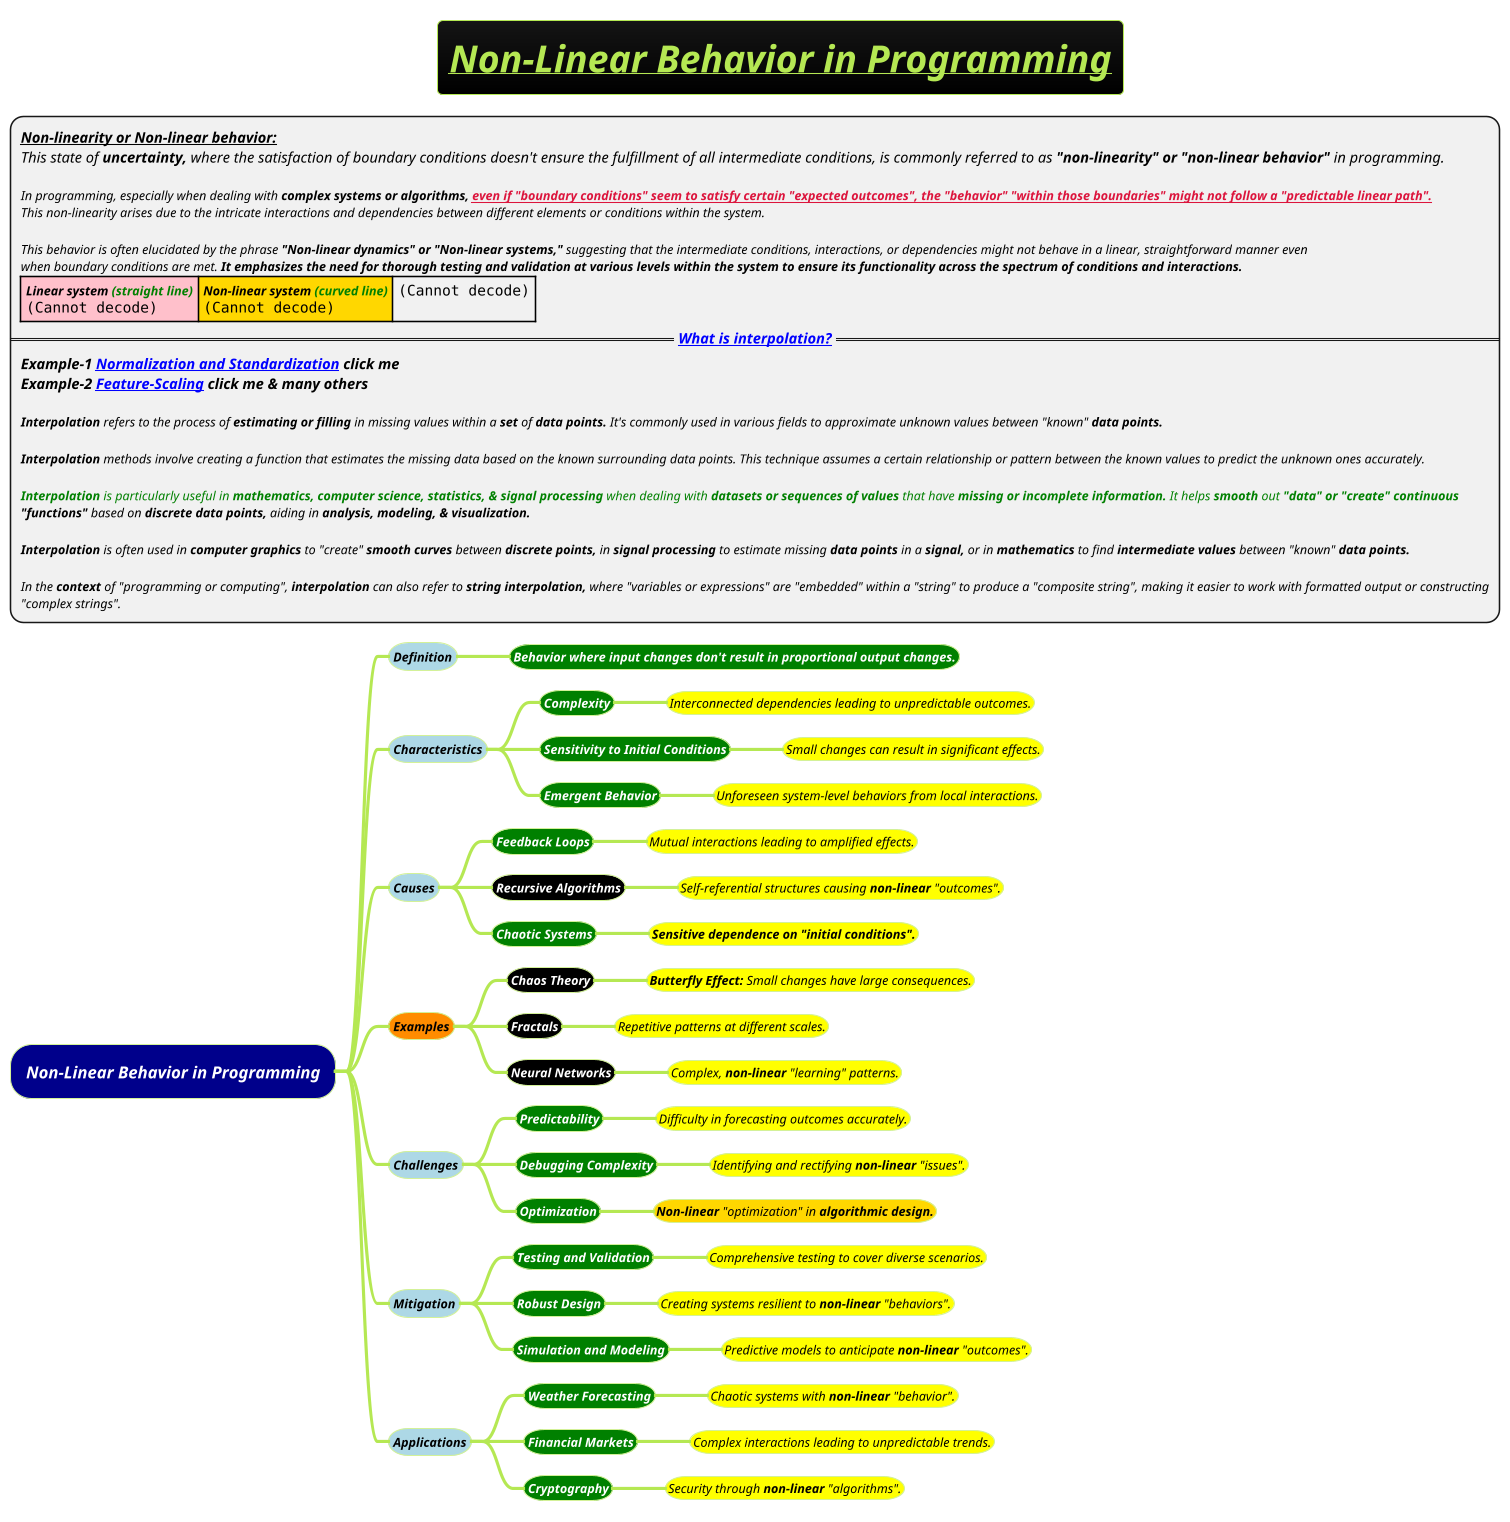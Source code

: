 @startmindmap
title =<i><b><u>Non-Linear Behavior in Programming
*:<i><size:14><b><u>Non-linearity or Non-linear behavior:
<i><size:14>This state of **uncertainty,** where the satisfaction of boundary conditions doesn't ensure the fulfillment of all intermediate conditions, is commonly referred to as **"non-linearity" or "non-linear behavior"** in programming.

<i><size:12>In programming, especially when dealing with **complex systems or algorithms,** <color #crimson><b><u>even if "boundary conditions" seem to satisfy certain "expected outcomes", the "behavior" "within those boundaries" might not follow a "predictable linear path".
<i><size:12>This non-linearity arises due to the intricate interactions and dependencies between different elements or conditions within the system.

<i><size:12>This behavior is often elucidated by the phrase **"Non-linear dynamics" or "Non-linear systems,"** suggesting that the intermediate conditions, interactions, or dependencies might not behave in a linear, straightforward manner even
<i><size:12>when boundary conditions are met. <b>It emphasizes the need for thorough testing and validation at various levels within the system to ensure its functionality across the spectrum of conditions and interactions.
|<#pink><i><size:12><b>Linear system <color #green>(straight line)\n<img:images/img_275.png{scale=.5}>|<#gold><i><size:12><b>Non-linear system <color #green>(curved line)\n<img:images/img_276.png{scale=.67}>|<img:images/img_277.png{scale=.58}>|
==<i><size:14><b>[[docs/books/1-books-backlog/mathematics/math-map.puml What is interpolation?]]==
<i><size:14><b>Example-1 [[docs/AI-ML-DL-Data-Science-and-BigData/data-science/data-engineering/data-preprocessing-(or-wrangling)/Normalization-and-Standardization.puml Normalization and Standardization]] click me
<i><size:14><b>Example-2 [[docs/AI-ML-DL-Data-Science-and-BigData/data-science/data-engineering/data-preprocessing-(or-wrangling)/Feature-Scaling.puml Feature-Scaling]] click me & many others

<i><size:12>**Interpolation** refers to the process of **estimating or filling** in missing values within a **set** of **data points.** It's commonly used in various fields to approximate unknown values between "known" <b>data points.

<i><size:12>**Interpolation** methods involve creating a function that estimates the missing data based on the known surrounding data points. This technique assumes a certain relationship or pattern between the known values to predict the unknown ones accurately.

<i><size:12><color #green>**Interpolation** is particularly useful in **mathematics, computer science, statistics, & signal processing** when dealing with **datasets or sequences of values** that have **missing or incomplete information.** It helps **smooth** out <b>"data" or "create" continuous
<i><size:12>**"functions"** based on **discrete data points,** aiding in <b>analysis, modeling, & visualization.

<i><size:12>**Interpolation** is often used in **computer graphics** to "create" **smooth curves** between **discrete points,** in **signal processing** to estimate missing **data points** in a **signal,** or in **mathematics** to find **intermediate values** between "known" <b>data points.

<i><size:12>In the **context** of "programming or computing", **interpolation** can also refer to **string interpolation,** where "variables or expressions" are "embedded" within a "string" to produce a "composite string", making it easier to work with formatted output or constructing
<i><size:12>"complex strings".;
!theme hacker

*[#darkblue] <i><color #white>Non-Linear Behavior in Programming
**[#lightblue] <i><color #black><size:12>Definition
***[#green] <b><i><color #white><size:12>Behavior where input changes don't result in proportional output changes.
**[#lightblue] <i><color #black><size:12>Characteristics
***[#green] <b><i><color #white><size:12>Complexity
****[#yellow] <i><color #black><size:12>Interconnected dependencies leading to unpredictable outcomes.
***[#green] <b><i><color #white><size:12>Sensitivity to Initial Conditions
****[#yellow] <i><color #black><size:12>Small changes can result in significant effects.
***[#green] <b><i><color #white><size:12>Emergent Behavior
****[#yellow] <i><color #black><size:12>Unforeseen system-level behaviors from local interactions.
**[#lightblue] <i><color #black><size:12>Causes
***[#green] <b><i><color #white><size:12>Feedback Loops
****[#yellow] <i><color #black><size:12>Mutual interactions leading to amplified effects.
***[#black] <b><i><color #white><size:12>Recursive Algorithms
****[#yellow] <i><color #black><size:12>Self-referential structures causing **non-linear** "outcomes".
***[#green] <b><i><color #white><size:12>Chaotic Systems
****[#yellow] <i><color #black><size:12><b>Sensitive dependence on "initial conditions".
**[#darkorange] <i><color #black><size:12>Examples
***[#black] <b><i><color #white><size:12>Chaos Theory
****[#yellow] <i><color #black><size:12>**Butterfly Effect:** Small changes have large consequences.
***[#black] <b><i><color #white><size:12>Fractals
****[#yellow] <i><color #black><size:12>Repetitive patterns at different scales.
***[#black] <b><i><color #white><size:12>Neural Networks
****[#yellow] <i><color #black><size:12>Complex, **non-linear** "learning" patterns.
**[#lightblue] <i><color #black><size:12>Challenges
***[#green] <b><i><color #white><size:12>Predictability
****[#yellow] <i><color #black><size:12>Difficulty in forecasting outcomes accurately.
***[#green] <b><i><color #white><size:12>Debugging Complexity
****[#yellow] <i><color #black><size:12>Identifying and rectifying **non-linear** "issues".
***[#green] <b><i><color #white><size:12>Optimization
****[#gold] <i><color #black><size:12>**Non-linear** "optimization" in <b>algorithmic design.
**[#lightblue] <i><color #black><size:12>Mitigation
***[#green] <b><i><color #white><size:12>Testing and Validation
****[#yellow] <i><color #black><size:12>Comprehensive testing to cover diverse scenarios.
***[#green] <b><i><color #white><size:12>Robust Design
****[#yellow] <i><color #black><size:12>Creating systems resilient to **non-linear** "behaviors".
***[#green] <b><i><color #white><size:12>Simulation and Modeling
****[#yellow] <i><color #black><size:12>Predictive models to anticipate **non-linear** "outcomes".
**[#lightblue] <i><color #black><size:12>Applications
***[#green] <b><i><color #white><size:12>Weather Forecasting
****[#yellow] <i><color #black><size:12>Chaotic systems with **non-linear** "behavior".
***[#green] <b><i><color #white><size:12>Financial Markets
****[#yellow] <i><color #black><size:12>Complex interactions leading to unpredictable trends.
***[#green] <b><i><color #white><size:12>Cryptography
****[#yellow] <i><color #black><size:12>Security through **non-linear** "algorithms".
@endmindmap
